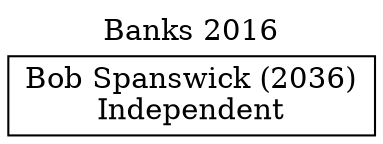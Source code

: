 // House preference flow
digraph "Bob Spanswick (2036)_Banks_2016" {
	graph [label="Banks 2016" labelloc=t mclimit=10]
	node [shape=box]
	"Bob Spanswick (2036)" [label="Bob Spanswick (2036)
Independent"]
}
